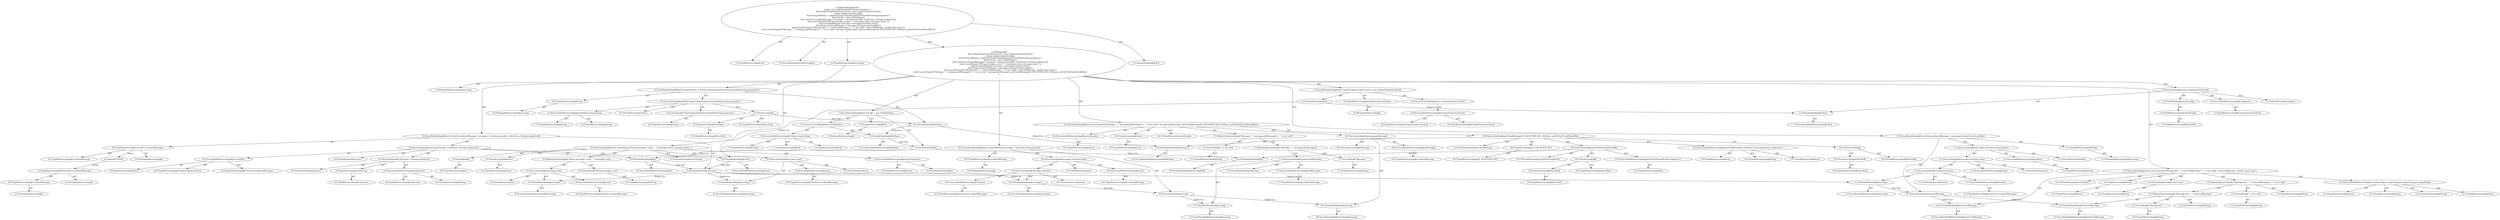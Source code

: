 digraph "testIOException#?" {
0 [label="3:CtTypeReferenceImpl@void" shape=ellipse]
1 [label="3:CtVirtualElement@testIOException" shape=ellipse]
2 [label="3:CtTypeReferenceImpl@Exception" shape=ellipse]
3 [label="3:CtPackageReferenceImpl@java.lang" shape=ellipse]
4 [label="4:CtTypeReferenceImpl@UniquePropertiesCheck" shape=ellipse]
5 [label="4:CtPackageReferenceImpl@" shape=ellipse]
6 [label="4:CtExecutableReferenceImpl@UniquePropertiesCheck()" shape=ellipse]
7 [label="4:CtTypeReferenceImpl@UniquePropertiesCheck" shape=ellipse]
8 [label="4:CtTypeReferenceImpl@UniquePropertiesCheck" shape=ellipse]
9 [label="4:CtConstructorCallImpl@new UniquePropertiesCheck()" shape=ellipse]
10 [label="4:CtVirtualElement@check" shape=ellipse]
11 [label="4:CtLocalVariableImpl@final UniquePropertiesCheck check = new UniquePropertiesCheck()" shape=ellipse]
12 [label="5:CtExecutableReferenceImpl@configure()" shape=ellipse]
13 [label="5:CtTypeReferenceImpl@UniquePropertiesCheck" shape=ellipse]
14 [label="5:CtVirtualElement@configure" shape=ellipse]
15 [label="5:CtVariableReadImpl@check" shape=ellipse]
16 [label="5:CtLocalVariableReferenceImpl@check" shape=ellipse]
17 [label="5:CtFieldReferenceImpl@checkConfig" shape=ellipse]
18 [label="5:CtTypeReferenceImpl@PlaceHold" shape=ellipse]
19 [label="5:CtFieldReadImpl@checkConfig" shape=ellipse]
20 [label="5:CtInvocationImpl@check.configure(checkConfig)" shape=ellipse]
21 [label="6:CtTypeReferenceImpl@String" shape=ellipse]
22 [label="6:CtPackageReferenceImpl@java.lang" shape=ellipse]
23 [label="6:CtExecutableReferenceImpl@getPath(java.lang.String)" shape=ellipse]
24 [label="6:CtTypeReferenceImpl@String" shape=ellipse]
25 [label="6:CtTypeReferenceImpl@String" shape=ellipse]
26 [label="6:CtVirtualElement@getPath" shape=ellipse]
27 [label="6:CtTypeAccessImpl@PlaceHold" shape=ellipse]
28 [label="6:CtTypeReferenceImpl@PlaceHold" shape=ellipse]
29 [label="6:CtThisAccessImpl@" shape=ellipse]
30 [label="6:CtTypeReferenceImpl@PlaceHold" shape=ellipse]
31 [label="6:CtLiteralImpl@\"InputUniquePropertiesCheckNotExisting.properties\"" shape=ellipse]
32 [label="6:CtTypeReferenceImpl@String" shape=ellipse]
33 [label="6:CtInvocationImpl@getPath(\"InputUniquePropertiesCheckNotExisting.properties\")" shape=ellipse]
34 [label="6:CtVirtualElement@fileName" shape=ellipse]
35 [label="6:CtLocalVariableImpl@final String fileName = getPath(\"InputUniquePropertiesCheckNotExisting.properties\")" shape=ellipse]
36 [label="7:CtTypeReferenceImpl@File" shape=ellipse]
37 [label="7:CtPackageReferenceImpl@" shape=ellipse]
38 [label="7:CtExecutableReferenceImpl@File(java.lang.String)" shape=ellipse]
39 [label="7:CtTypeReferenceImpl@File" shape=ellipse]
40 [label="7:CtTypeReferenceImpl@File" shape=ellipse]
41 [label="7:CtTypeReferenceImpl@String" shape=ellipse]
42 [label="7:CtVariableReadImpl@fileName" shape=ellipse]
43 [label="7:CtLocalVariableReferenceImpl@fileName" shape=ellipse]
44 [label="7:CtConstructorCallImpl@new File(fileName)" shape=ellipse]
45 [label="7:CtVirtualElement@file" shape=ellipse]
46 [label="7:CtLocalVariableImpl@final File file = new File(fileName)" shape=ellipse]
47 [label="8:CtTypeReferenceImpl@TreeSet<LocalizedMessage>" shape=ellipse]
48 [label="8:CtPackageReferenceImpl@" shape=ellipse]
49 [label="8:CtTypeReferenceImpl@LocalizedMessage" shape=ellipse]
50 [label="8:CtExecutableReferenceImpl@process(File)" shape=ellipse]
51 [label="8:CtTypeReferenceImpl@UniquePropertiesCheck" shape=ellipse]
52 [label="8:CtTypeReferenceImpl@TreeSet<LocalizedMessage>" shape=ellipse]
53 [label="8:CtTypeReferenceImpl@File" shape=ellipse]
54 [label="8:CtVirtualElement@process" shape=ellipse]
55 [label="8:CtVariableReadImpl@check" shape=ellipse]
56 [label="8:CtLocalVariableReferenceImpl@check" shape=ellipse]
57 [label="8:CtVariableReadImpl@file" shape=ellipse]
58 [label="8:CtLocalVariableReferenceImpl@file" shape=ellipse]
59 [label="8:CtExecutableReferenceImpl@emptyList()" shape=ellipse]
60 [label="8:CtTypeReferenceImpl@Collections" shape=ellipse]
61 [label="8:CtTypeReferenceImpl@String" shape=ellipse]
62 [label="8:CtVirtualElement@emptyList" shape=ellipse]
63 [label="8:CtTypeAccessImpl@Collections" shape=ellipse]
64 [label="8:CtTypeReferenceImpl@Collections" shape=ellipse]
65 [label="8:CtInvocationImpl@Collections.<String>emptyList()" shape=ellipse]
66 [label="8:CtInvocationImpl@check.process(file, Collections.<String>emptyList())" shape=ellipse]
67 [label="8:CtVirtualElement@messages" shape=ellipse]
68 [label="8:CtLocalVariableImpl@final TreeSet<LocalizedMessage> messages = check.process(file, Collections.<String>emptyList())" shape=ellipse]
69 [label="9:CtExecutableReferenceImpl@assertEquals(int)" shape=ellipse]
70 [label="9:CtTypeReferenceImpl@Assert" shape=ellipse]
71 [label="9:CtTypeReferenceImpl@int" shape=ellipse]
72 [label="9:CtVirtualElement@assertEquals" shape=ellipse]
73 [label="9:CtTypeAccessImpl@Assert" shape=ellipse]
74 [label="9:CtTypeReferenceImpl@Assert" shape=ellipse]
75 [label="9:CtLiteralImpl@\"Wrong messages count: \"" shape=ellipse]
76 [label="9:CtTypeReferenceImpl@String" shape=ellipse]
77 [label="9:CtExecutableReferenceImpl@size()" shape=ellipse]
78 [label="9:CtTypeReferenceImpl@TreeSet<LocalizedMessage>" shape=ellipse]
79 [label="9:CtVirtualElement@size" shape=ellipse]
80 [label="9:CtVariableReadImpl@messages" shape=ellipse]
81 [label="9:CtLocalVariableReferenceImpl@messages" shape=ellipse]
82 [label="9:CtInvocationImpl@messages.size()" shape=ellipse]
83 [label="9:CtBinaryOperatorImpl@\"Wrong messages count: \" + messages.size()" shape=ellipse]
84 [label="9:CtExecutableReferenceImpl@size()" shape=ellipse]
85 [label="9:CtTypeReferenceImpl@TreeSet<LocalizedMessage>" shape=ellipse]
86 [label="9:CtVirtualElement@size" shape=ellipse]
87 [label="9:CtVariableReadImpl@messages" shape=ellipse]
88 [label="9:CtLocalVariableReferenceImpl@messages" shape=ellipse]
89 [label="9:CtInvocationImpl@messages.size()" shape=ellipse]
90 [label="9:CtLiteralImpl@1" shape=ellipse]
91 [label="9:CtTypeReferenceImpl@int" shape=ellipse]
92 [label="9:CtInvocationImpl@Assert.assertEquals(\"Wrong messages count: \" + messages.size(), messages.size(), 1)" shape=ellipse]
93 [label="10:CtTypeReferenceImpl@LocalizedMessage" shape=ellipse]
94 [label="10:CtPackageReferenceImpl@" shape=ellipse]
95 [label="10:CtExecutableReferenceImpl@next()" shape=ellipse]
96 [label="10:CtTypeReferenceImpl@LocalizedMessage" shape=ellipse]
97 [label="10:CtVirtualElement@next" shape=ellipse]
98 [label="10:CtExecutableReferenceImpl@iterator()" shape=ellipse]
99 [label="10:CtTypeReferenceImpl@TreeSet<LocalizedMessage>" shape=ellipse]
100 [label="10:CtVirtualElement@iterator" shape=ellipse]
101 [label="10:CtVariableReadImpl@messages" shape=ellipse]
102 [label="10:CtLocalVariableReferenceImpl@messages" shape=ellipse]
103 [label="10:CtInvocationImpl@messages.iterator()" shape=ellipse]
104 [label="10:CtInvocationImpl@messages.iterator().next()" shape=ellipse]
105 [label="10:CtVirtualElement@message" shape=ellipse]
106 [label="10:CtLocalVariableImpl@final LocalizedMessage message = messages.iterator().next()" shape=ellipse]
107 [label="11:CtTypeReferenceImpl@String" shape=ellipse]
108 [label="11:CtPackageReferenceImpl@java.lang" shape=ellipse]
109 [label="11:CtExecutableReferenceImpl@getKey()" shape=ellipse]
110 [label="11:CtTypeReferenceImpl@String" shape=ellipse]
111 [label="11:CtVirtualElement@getKey" shape=ellipse]
112 [label="11:CtExecutableReferenceImpl@next()" shape=ellipse]
113 [label="11:CtVirtualElement@next" shape=ellipse]
114 [label="11:CtExecutableReferenceImpl@iterator()" shape=ellipse]
115 [label="11:CtTypeReferenceImpl@TreeSet<LocalizedMessage>" shape=ellipse]
116 [label="11:CtVirtualElement@iterator" shape=ellipse]
117 [label="11:CtVariableReadImpl@messages" shape=ellipse]
118 [label="11:CtLocalVariableReferenceImpl@messages" shape=ellipse]
119 [label="11:CtInvocationImpl@messages.iterator()" shape=ellipse]
120 [label="11:CtInvocationImpl@messages.iterator().next()" shape=ellipse]
121 [label="11:CtInvocationImpl@messages.iterator().next().getKey()" shape=ellipse]
122 [label="11:CtVirtualElement@retrievedMessage" shape=ellipse]
123 [label="11:CtLocalVariableImpl@final String retrievedMessage = messages.iterator().next().getKey()" shape=ellipse]
124 [label="12:CtExecutableReferenceImpl@assertEquals(java.lang.String,java.lang.String,java.lang.String)" shape=ellipse]
125 [label="12:CtTypeReferenceImpl@Assert" shape=ellipse]
126 [label="12:CtTypeReferenceImpl@String" shape=ellipse]
127 [label="12:CtTypeReferenceImpl@String" shape=ellipse]
128 [label="12:CtTypeReferenceImpl@String" shape=ellipse]
129 [label="12:CtVirtualElement@assertEquals" shape=ellipse]
130 [label="12:CtTypeAccessImpl@Assert" shape=ellipse]
131 [label="12:CtTypeReferenceImpl@Assert" shape=ellipse]
132 [label="13:CtLiteralImpl@\"Message key '\"" shape=ellipse]
133 [label="13:CtTypeReferenceImpl@String" shape=ellipse]
134 [label="13:CtVariableReadImpl@retrievedMessage" shape=ellipse]
135 [label="13:CtLocalVariableReferenceImpl@retrievedMessage" shape=ellipse]
136 [label="13:CtBinaryOperatorImpl@(\"Message key '\" + retrievedMessage)" shape=ellipse]
137 [label="13:CtTypeReferenceImpl@String" shape=ellipse]
138 [label="13:CtLiteralImpl@\"' is not valid\"" shape=ellipse]
139 [label="13:CtTypeReferenceImpl@String" shape=ellipse]
140 [label="13:CtBinaryOperatorImpl@(\"Message key '\" + retrievedMessage) + \"' is not valid\"" shape=ellipse]
141 [label="13:CtTypeReferenceImpl@String" shape=ellipse]
142 [label="14:CtVariableReadImpl@retrievedMessage" shape=ellipse]
143 [label="14:CtLocalVariableReferenceImpl@retrievedMessage" shape=ellipse]
144 [label="15:CtLiteralImpl@\"unable.open.cause\"" shape=ellipse]
145 [label="15:CtTypeReferenceImpl@String" shape=ellipse]
146 [label="12:CtInvocationImpl@Assert.assertEquals((\"Message key '\" + retrievedMessage) + \"' is not valid\", retrievedMessage, \"unable.open.cause\")" shape=ellipse]
147 [label="16:CtExecutableReferenceImpl@assertEquals()" shape=ellipse]
148 [label="16:CtTypeReferenceImpl@Assert" shape=ellipse]
149 [label="16:CtVirtualElement@assertEquals" shape=ellipse]
150 [label="16:CtTypeAccessImpl@Assert" shape=ellipse]
151 [label="16:CtTypeReferenceImpl@Assert" shape=ellipse]
152 [label="17:CtLiteralImpl@\"Message '\"" shape=ellipse]
153 [label="17:CtTypeReferenceImpl@String" shape=ellipse]
154 [label="17:CtExecutableReferenceImpl@getMessage()" shape=ellipse]
155 [label="17:CtTypeReferenceImpl@LocalizedMessage" shape=ellipse]
156 [label="17:CtVirtualElement@getMessage" shape=ellipse]
157 [label="17:CtVariableReadImpl@message" shape=ellipse]
158 [label="17:CtLocalVariableReferenceImpl@message" shape=ellipse]
159 [label="17:CtInvocationImpl@message.getMessage()" shape=ellipse]
160 [label="17:CtBinaryOperatorImpl@(\"Message '\" + message.getMessage())" shape=ellipse]
161 [label="17:CtLiteralImpl@\"' is not valid\"" shape=ellipse]
162 [label="17:CtTypeReferenceImpl@String" shape=ellipse]
163 [label="17:CtBinaryOperatorImpl@(\"Message '\" + message.getMessage()) + \"' is not valid\"" shape=ellipse]
164 [label="18:CtExecutableReferenceImpl@getMessage()" shape=ellipse]
165 [label="18:CtTypeReferenceImpl@LocalizedMessage" shape=ellipse]
166 [label="18:CtVirtualElement@getMessage" shape=ellipse]
167 [label="18:CtVariableReadImpl@message" shape=ellipse]
168 [label="18:CtLocalVariableReferenceImpl@message" shape=ellipse]
169 [label="18:CtInvocationImpl@message.getMessage()" shape=ellipse]
170 [label="19:CtExecutableReferenceImpl@getCheckMessage(<unknown>,java.lang.String,<unknown>)" shape=ellipse]
171 [label="19:CtTypeReferenceImpl@null" shape=ellipse]
172 [label="19:CtTypeReferenceImpl@String" shape=ellipse]
173 [label="19:CtTypeReferenceImpl@null" shape=ellipse]
174 [label="19:CtVirtualElement@getCheckMessage" shape=ellipse]
175 [label="19:CtTypeAccessImpl@PlaceHold" shape=ellipse]
176 [label="19:CtTypeReferenceImpl@PlaceHold" shape=ellipse]
177 [label="19:CtThisAccessImpl@" shape=ellipse]
178 [label="19:CtTypeReferenceImpl@PlaceHold" shape=ellipse]
179 [label="19:CtTypeAccessImpl@IO_EXCEPTION_KEY" shape=ellipse]
180 [label="19:CtTypeReferenceImpl@IO_EXCEPTION_KEY" shape=ellipse]
181 [label="19:CtVariableReadImpl@fileName" shape=ellipse]
182 [label="19:CtLocalVariableReferenceImpl@fileName" shape=ellipse]
183 [label="19:CtExecutableReferenceImpl@getFileNotFoundDetail(<unknown>)" shape=ellipse]
184 [label="19:CtTypeReferenceImpl@null" shape=ellipse]
185 [label="19:CtVirtualElement@getFileNotFoundDetail" shape=ellipse]
186 [label="19:CtTypeAccessImpl@PlaceHold" shape=ellipse]
187 [label="19:CtTypeReferenceImpl@PlaceHold" shape=ellipse]
188 [label="19:CtThisAccessImpl@" shape=ellipse]
189 [label="19:CtTypeReferenceImpl@PlaceHold" shape=ellipse]
190 [label="19:CtVariableReadImpl@file" shape=ellipse]
191 [label="19:CtLocalVariableReferenceImpl@file" shape=ellipse]
192 [label="19:CtInvocationImpl@getFileNotFoundDetail(file)" shape=ellipse]
193 [label="19:CtInvocationImpl@getCheckMessage(IO_EXCEPTION_KEY, fileName, getFileNotFoundDetail(file))" shape=ellipse]
194 [label="16:CtInvocationImpl@Assert.assertEquals((\"Message '\" + message.getMessage()) + \"' is not valid\", message.getMessage(), getCheckMessage(IO_EXCEPTION_KEY, fileName, getFileNotFoundDetail(file)))" shape=ellipse]
195 [label="3:CtBlockImpl@\{
    final UniquePropertiesCheck check = new UniquePropertiesCheck();
    check.configure(checkConfig);
    final String fileName = getPath(\"InputUniquePropertiesCheckNotExisting.properties\");
    final File file = new File(fileName);
    final TreeSet<LocalizedMessage> messages = check.process(file, Collections.<String>emptyList());
    Assert.assertEquals(\"Wrong messages count: \" + messages.size(), messages.size(), 1);
    final LocalizedMessage message = messages.iterator().next();
    final String retrievedMessage = messages.iterator().next().getKey();
    Assert.assertEquals((\"Message key '\" + retrievedMessage) + \"' is not valid\", retrievedMessage, \"unable.open.cause\");
    Assert.assertEquals((\"Message '\" + message.getMessage()) + \"' is not valid\", message.getMessage(), getCheckMessage(IO_EXCEPTION_KEY, fileName, getFileNotFoundDetail(file)));
\}" shape=ellipse]
196 [label="3:CtMethodImpl@@Test
public void testIOException() throws Exception \{
    final UniquePropertiesCheck check = new UniquePropertiesCheck();
    check.configure(checkConfig);
    final String fileName = getPath(\"InputUniquePropertiesCheckNotExisting.properties\");
    final File file = new File(fileName);
    final TreeSet<LocalizedMessage> messages = check.process(file, Collections.<String>emptyList());
    Assert.assertEquals(\"Wrong messages count: \" + messages.size(), messages.size(), 1);
    final LocalizedMessage message = messages.iterator().next();
    final String retrievedMessage = messages.iterator().next().getKey();
    Assert.assertEquals((\"Message key '\" + retrievedMessage) + \"' is not valid\", retrievedMessage, \"unable.open.cause\");
    Assert.assertEquals((\"Message '\" + message.getMessage()) + \"' is not valid\", message.getMessage(), getCheckMessage(IO_EXCEPTION_KEY, fileName, getFileNotFoundDetail(file)));
\}" shape=ellipse]
197 [label="2:CtAnnotationImpl@@Test" shape=ellipse]
198 [label="8:Update@UPDATE" shape=ellipse]
199 [label="8:CtPackageReferenceImpl@" shape=ellipse]
200 [label="8:CtPackageReferenceImpl@" shape=ellipse]
201 [label="8:CtTypeReferenceImpl@LocalizedMessage" shape=ellipse]
202 [label="8:CtTypeReferenceImpl@SortedSet<LocalizedMessage>" shape=ellipse]
2 -> 3 [label="AST"];
4 -> 5 [label="AST"];
6 -> 7 [label="AST"];
6 -> 8 [label="AST"];
9 -> 6 [label="AST"];
10 -> 15 [label="Define-Use"];
10 -> 55 [label="Define-Use"];
11 -> 10 [label="AST"];
11 -> 4 [label="AST"];
11 -> 9 [label="AST"];
12 -> 13 [label="AST"];
15 -> 16 [label="AST"];
17 -> 18 [label="AST"];
19 -> 17 [label="AST"];
20 -> 14 [label="AST"];
20 -> 15 [label="AST"];
20 -> 12 [label="AST"];
20 -> 19 [label="AST"];
21 -> 22 [label="AST"];
23 -> 24 [label="AST"];
23 -> 25 [label="AST"];
27 -> 28 [label="AST"];
29 -> 30 [label="AST"];
29 -> 27 [label="AST"];
29 -> 34 [label="Data Dep"];
31 -> 32 [label="AST"];
33 -> 26 [label="AST"];
33 -> 29 [label="AST"];
33 -> 23 [label="AST"];
33 -> 31 [label="AST"];
34 -> 42 [label="Define-Use"];
34 -> 181 [label="Define-Use"];
35 -> 34 [label="AST"];
35 -> 21 [label="AST"];
35 -> 33 [label="AST"];
36 -> 37 [label="AST"];
38 -> 39 [label="AST"];
38 -> 40 [label="AST"];
38 -> 41 [label="AST"];
42 -> 43 [label="AST"];
42 -> 45 [label="Data Dep"];
44 -> 38 [label="AST"];
44 -> 42 [label="AST"];
45 -> 57 [label="Define-Use"];
45 -> 190 [label="Define-Use"];
46 -> 45 [label="AST"];
46 -> 36 [label="AST"];
46 -> 44 [label="AST"];
47 -> 48 [label="AST"];
47 -> 49 [label="AST"];
47 -> 198 [label="Action"];
50 -> 51 [label="AST"];
50 -> 52 [label="AST"];
50 -> 53 [label="AST"];
55 -> 56 [label="AST"];
55 -> 67 [label="Data Dep"];
57 -> 58 [label="AST"];
57 -> 67 [label="Data Dep"];
59 -> 60 [label="AST"];
59 -> 61 [label="AST"];
63 -> 64 [label="AST"];
65 -> 62 [label="AST"];
65 -> 63 [label="AST"];
65 -> 59 [label="AST"];
66 -> 54 [label="AST"];
66 -> 55 [label="AST"];
66 -> 50 [label="AST"];
66 -> 57 [label="AST"];
66 -> 65 [label="AST"];
67 -> 80 [label="Define-Use"];
67 -> 87 [label="Define-Use"];
67 -> 101 [label="Define-Use"];
67 -> 117 [label="Define-Use"];
68 -> 67 [label="AST"];
68 -> 47 [label="AST"];
68 -> 66 [label="AST"];
69 -> 70 [label="AST"];
69 -> 71 [label="AST"];
73 -> 74 [label="AST"];
75 -> 76 [label="AST"];
77 -> 78 [label="AST"];
80 -> 81 [label="AST"];
82 -> 79 [label="AST"];
82 -> 80 [label="AST"];
82 -> 77 [label="AST"];
83 -> 75 [label="AST"];
83 -> 82 [label="AST"];
84 -> 85 [label="AST"];
87 -> 88 [label="AST"];
89 -> 86 [label="AST"];
89 -> 87 [label="AST"];
89 -> 84 [label="AST"];
90 -> 91 [label="AST"];
92 -> 72 [label="AST"];
92 -> 73 [label="AST"];
92 -> 69 [label="AST"];
92 -> 83 [label="AST"];
92 -> 89 [label="AST"];
92 -> 90 [label="AST"];
93 -> 94 [label="AST"];
95 -> 96 [label="AST"];
98 -> 99 [label="AST"];
101 -> 102 [label="AST"];
101 -> 105 [label="Data Dep"];
103 -> 100 [label="AST"];
103 -> 101 [label="AST"];
103 -> 98 [label="AST"];
104 -> 97 [label="AST"];
104 -> 103 [label="AST"];
104 -> 95 [label="AST"];
105 -> 157 [label="Define-Use"];
105 -> 167 [label="Define-Use"];
106 -> 105 [label="AST"];
106 -> 93 [label="AST"];
106 -> 104 [label="AST"];
107 -> 108 [label="AST"];
109 -> 110 [label="AST"];
114 -> 115 [label="AST"];
117 -> 118 [label="AST"];
117 -> 122 [label="Data Dep"];
119 -> 116 [label="AST"];
119 -> 117 [label="AST"];
119 -> 114 [label="AST"];
120 -> 113 [label="AST"];
120 -> 119 [label="AST"];
120 -> 112 [label="AST"];
121 -> 111 [label="AST"];
121 -> 120 [label="AST"];
121 -> 109 [label="AST"];
122 -> 134 [label="Define-Use"];
122 -> 142 [label="Define-Use"];
123 -> 122 [label="AST"];
123 -> 107 [label="AST"];
123 -> 121 [label="AST"];
124 -> 125 [label="AST"];
124 -> 126 [label="AST"];
124 -> 127 [label="AST"];
124 -> 128 [label="AST"];
130 -> 131 [label="AST"];
132 -> 133 [label="AST"];
134 -> 135 [label="AST"];
136 -> 137 [label="AST"];
136 -> 132 [label="AST"];
136 -> 134 [label="AST"];
138 -> 139 [label="AST"];
140 -> 141 [label="AST"];
140 -> 136 [label="AST"];
140 -> 138 [label="AST"];
142 -> 143 [label="AST"];
144 -> 145 [label="AST"];
146 -> 129 [label="AST"];
146 -> 130 [label="AST"];
146 -> 124 [label="AST"];
146 -> 140 [label="AST"];
146 -> 142 [label="AST"];
146 -> 144 [label="AST"];
147 -> 148 [label="AST"];
150 -> 151 [label="AST"];
152 -> 153 [label="AST"];
154 -> 155 [label="AST"];
157 -> 158 [label="AST"];
159 -> 156 [label="AST"];
159 -> 157 [label="AST"];
159 -> 154 [label="AST"];
160 -> 152 [label="AST"];
160 -> 159 [label="AST"];
161 -> 162 [label="AST"];
163 -> 160 [label="AST"];
163 -> 161 [label="AST"];
164 -> 165 [label="AST"];
167 -> 168 [label="AST"];
169 -> 166 [label="AST"];
169 -> 167 [label="AST"];
169 -> 164 [label="AST"];
170 -> 171 [label="AST"];
170 -> 172 [label="AST"];
170 -> 173 [label="AST"];
175 -> 176 [label="AST"];
177 -> 178 [label="AST"];
177 -> 175 [label="AST"];
179 -> 180 [label="AST"];
181 -> 182 [label="AST"];
183 -> 184 [label="AST"];
186 -> 187 [label="AST"];
188 -> 189 [label="AST"];
188 -> 186 [label="AST"];
190 -> 191 [label="AST"];
192 -> 185 [label="AST"];
192 -> 188 [label="AST"];
192 -> 183 [label="AST"];
192 -> 190 [label="AST"];
193 -> 174 [label="AST"];
193 -> 177 [label="AST"];
193 -> 170 [label="AST"];
193 -> 179 [label="AST"];
193 -> 181 [label="AST"];
193 -> 192 [label="AST"];
194 -> 149 [label="AST"];
194 -> 150 [label="AST"];
194 -> 147 [label="AST"];
194 -> 163 [label="AST"];
194 -> 169 [label="AST"];
194 -> 193 [label="AST"];
195 -> 11 [label="AST"];
195 -> 20 [label="AST"];
195 -> 35 [label="AST"];
195 -> 46 [label="AST"];
195 -> 68 [label="AST"];
195 -> 92 [label="AST"];
195 -> 106 [label="AST"];
195 -> 123 [label="AST"];
195 -> 146 [label="AST"];
195 -> 194 [label="AST"];
196 -> 1 [label="AST"];
196 -> 197 [label="AST"];
196 -> 0 [label="AST"];
196 -> 2 [label="AST"];
196 -> 195 [label="AST"];
198 -> 202 [label="Action"];
201 -> 200 [label="AST"];
202 -> 199 [label="AST"];
202 -> 201 [label="AST"];
}
